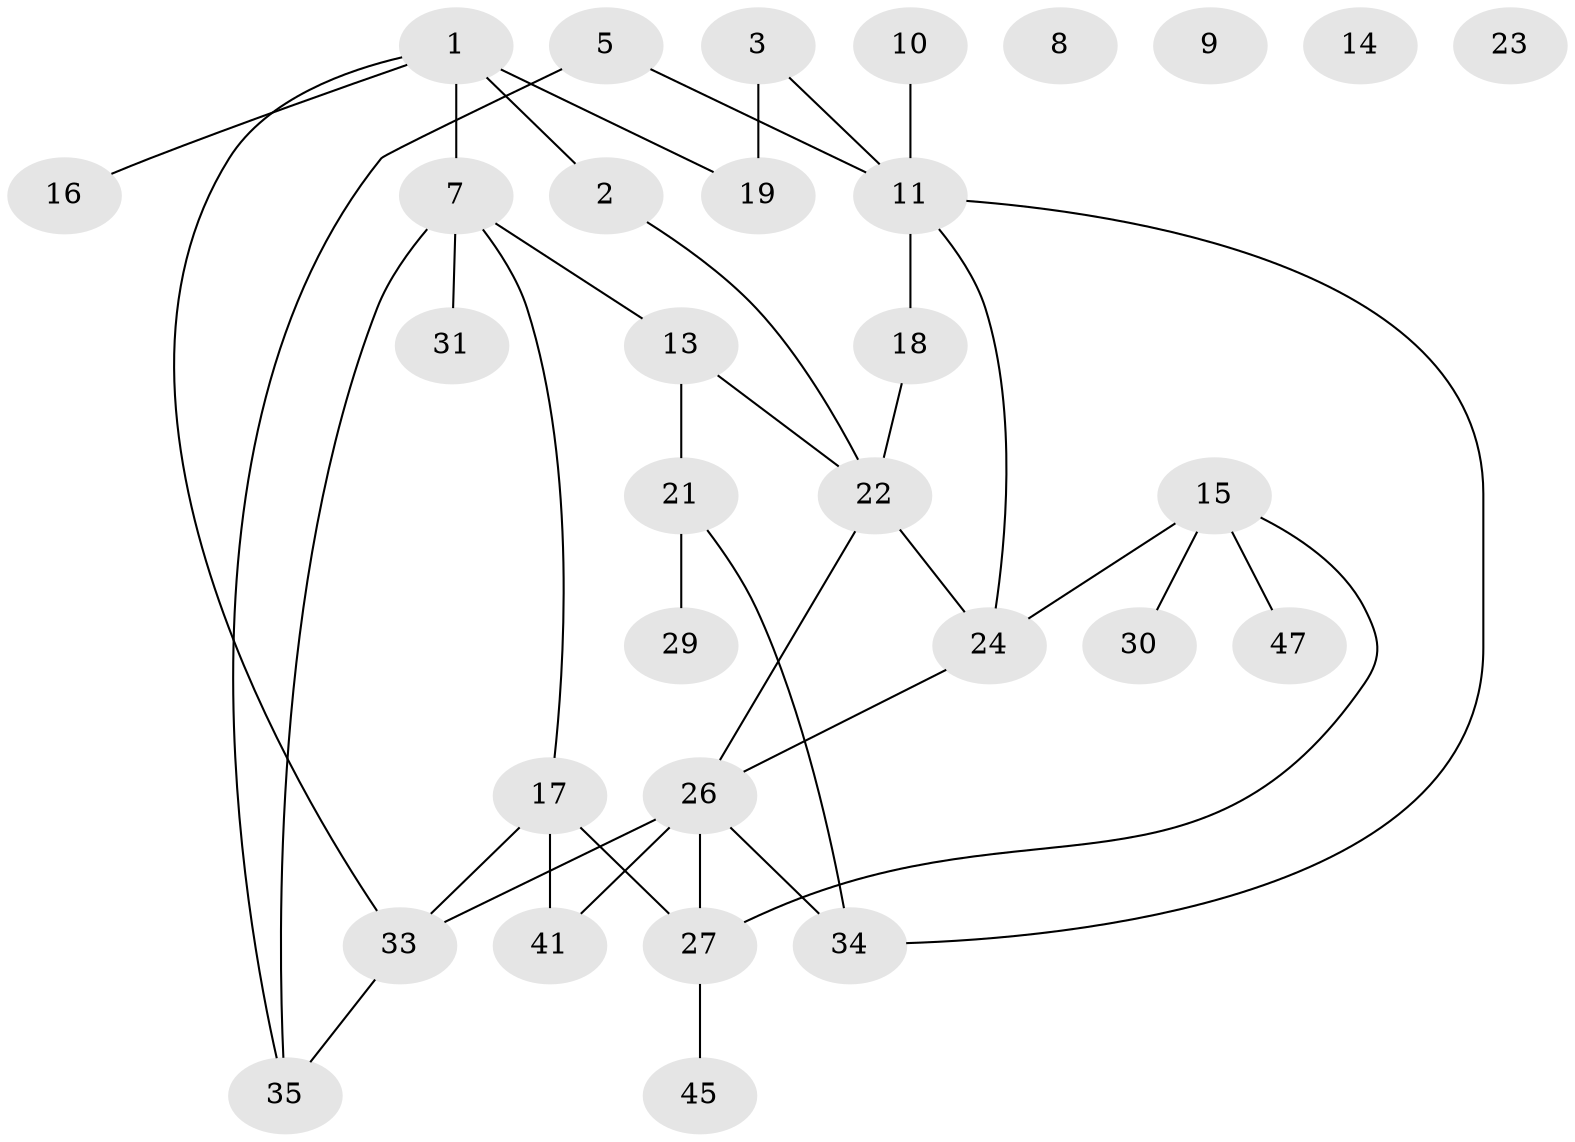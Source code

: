 // Generated by graph-tools (version 1.1) at 2025/23/03/03/25 07:23:24]
// undirected, 31 vertices, 39 edges
graph export_dot {
graph [start="1"]
  node [color=gray90,style=filled];
  1 [super="+4"];
  2 [super="+6"];
  3;
  5;
  7 [super="+51"];
  8 [super="+12"];
  9;
  10;
  11 [super="+38"];
  13 [super="+20"];
  14;
  15 [super="+37"];
  16;
  17 [super="+32"];
  18;
  19 [super="+28"];
  21 [super="+40"];
  22 [super="+43"];
  23 [super="+48"];
  24 [super="+25"];
  26 [super="+44"];
  27 [super="+49"];
  29;
  30 [super="+50"];
  31 [super="+42"];
  33 [super="+46"];
  34 [super="+36"];
  35 [super="+39"];
  41;
  45;
  47;
  1 -- 2 [weight=2];
  1 -- 7;
  1 -- 16;
  1 -- 33;
  1 -- 19;
  2 -- 22;
  3 -- 19;
  3 -- 11;
  5 -- 35;
  5 -- 11;
  7 -- 17;
  7 -- 35;
  7 -- 31;
  7 -- 13;
  10 -- 11;
  11 -- 34;
  11 -- 18;
  11 -- 24;
  13 -- 21;
  13 -- 22;
  15 -- 47;
  15 -- 30;
  15 -- 24;
  15 -- 27;
  17 -- 27;
  17 -- 33;
  17 -- 41;
  18 -- 22;
  21 -- 29;
  21 -- 34;
  22 -- 26;
  22 -- 24;
  24 -- 26;
  26 -- 34;
  26 -- 41;
  26 -- 27;
  26 -- 33;
  27 -- 45;
  33 -- 35;
}
